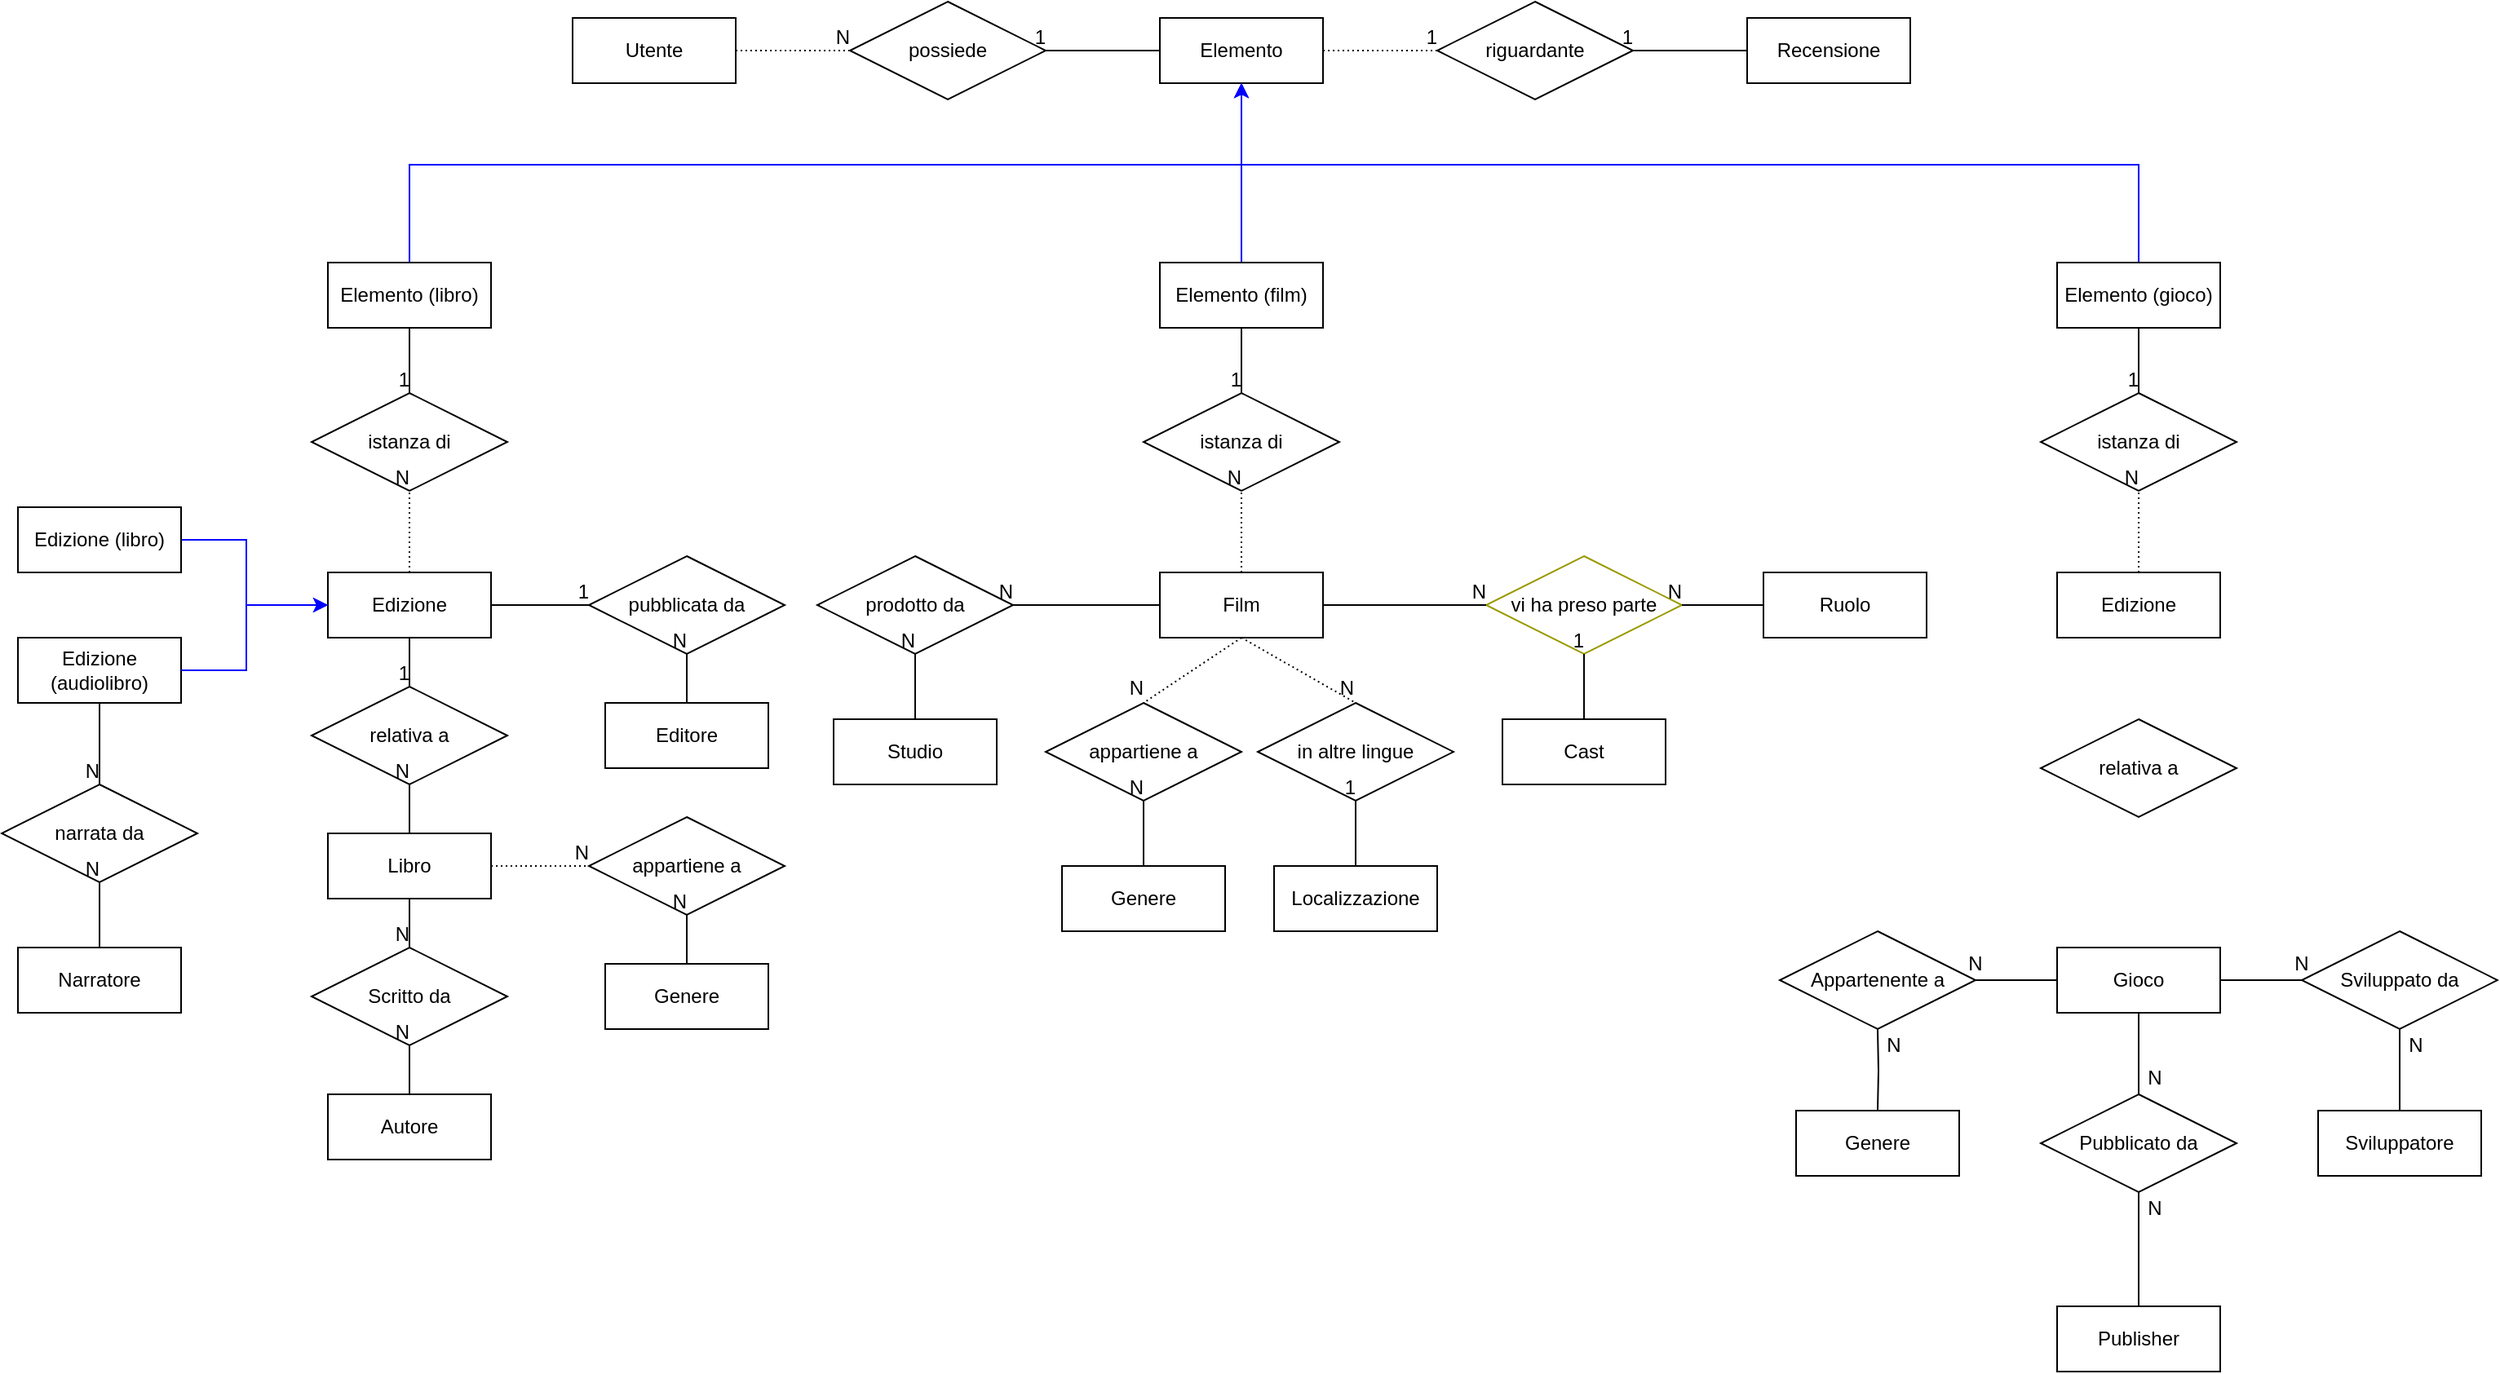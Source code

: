 <mxfile version="12.9.3" type="github">
  <diagram id="FoXHVSJyHW5h0L9yU_9n" name="Page-1">
    <mxGraphModel dx="2249" dy="791" grid="1" gridSize="10" guides="1" tooltips="1" connect="1" arrows="1" fold="1" page="1" pageScale="1" pageWidth="827" pageHeight="1169" math="0" shadow="0">
      <root>
        <mxCell id="0" />
        <mxCell id="1" parent="0" />
        <mxCell id="wSKS0dLSjuZj5_SLKuEP-1" value="Utente" style="whiteSpace=wrap;html=1;align=center;" parent="1" vertex="1">
          <mxGeometry x="40" y="50" width="100" height="40" as="geometry" />
        </mxCell>
        <mxCell id="wSKS0dLSjuZj5_SLKuEP-2" value="possiede" style="shape=rhombus;perimeter=rhombusPerimeter;whiteSpace=wrap;html=1;align=center;" parent="1" vertex="1">
          <mxGeometry x="210" y="40" width="120" height="60" as="geometry" />
        </mxCell>
        <mxCell id="wSKS0dLSjuZj5_SLKuEP-3" value="Elemento" style="whiteSpace=wrap;html=1;align=center;" parent="1" vertex="1">
          <mxGeometry x="400" y="50" width="100" height="40" as="geometry" />
        </mxCell>
        <mxCell id="wSKS0dLSjuZj5_SLKuEP-4" style="edgeStyle=orthogonalEdgeStyle;rounded=0;orthogonalLoop=1;jettySize=auto;html=1;exitX=0.5;exitY=0;exitDx=0;exitDy=0;entryX=0.5;entryY=1;entryDx=0;entryDy=0;strokeColor=#0000FF;" parent="1" source="wSKS0dLSjuZj5_SLKuEP-5" target="wSKS0dLSjuZj5_SLKuEP-3" edge="1">
          <mxGeometry relative="1" as="geometry">
            <Array as="points">
              <mxPoint x="-60" y="140" />
              <mxPoint x="450" y="140" />
            </Array>
          </mxGeometry>
        </mxCell>
        <mxCell id="wSKS0dLSjuZj5_SLKuEP-5" value="Elemento (libro)" style="whiteSpace=wrap;html=1;align=center;" parent="1" vertex="1">
          <mxGeometry x="-110" y="200" width="100" height="40" as="geometry" />
        </mxCell>
        <mxCell id="wSKS0dLSjuZj5_SLKuEP-6" style="edgeStyle=orthogonalEdgeStyle;rounded=0;orthogonalLoop=1;jettySize=auto;html=1;exitX=0.5;exitY=0;exitDx=0;exitDy=0;entryX=0.5;entryY=1;entryDx=0;entryDy=0;strokeColor=#0000FF;" parent="1" source="wSKS0dLSjuZj5_SLKuEP-7" target="wSKS0dLSjuZj5_SLKuEP-3" edge="1">
          <mxGeometry relative="1" as="geometry" />
        </mxCell>
        <mxCell id="wSKS0dLSjuZj5_SLKuEP-7" value="Elemento (film)" style="whiteSpace=wrap;html=1;align=center;" parent="1" vertex="1">
          <mxGeometry x="400" y="200" width="100" height="40" as="geometry" />
        </mxCell>
        <mxCell id="wSKS0dLSjuZj5_SLKuEP-8" style="edgeStyle=orthogonalEdgeStyle;rounded=0;orthogonalLoop=1;jettySize=auto;html=1;entryX=0.5;entryY=1;entryDx=0;entryDy=0;strokeColor=#0000FF;" parent="1" source="wSKS0dLSjuZj5_SLKuEP-9" target="wSKS0dLSjuZj5_SLKuEP-3" edge="1">
          <mxGeometry relative="1" as="geometry">
            <mxPoint x="550" y="100" as="targetPoint" />
            <Array as="points">
              <mxPoint x="1000" y="140" />
              <mxPoint x="450" y="140" />
            </Array>
          </mxGeometry>
        </mxCell>
        <mxCell id="wSKS0dLSjuZj5_SLKuEP-9" value="Elemento (gioco)" style="whiteSpace=wrap;html=1;align=center;" parent="1" vertex="1">
          <mxGeometry x="950" y="200" width="100" height="40" as="geometry" />
        </mxCell>
        <mxCell id="wSKS0dLSjuZj5_SLKuEP-10" value="" style="endArrow=none;html=1;rounded=0;dashed=1;dashPattern=1 2;entryX=0;entryY=0.5;entryDx=0;entryDy=0;exitX=1;exitY=0.5;exitDx=0;exitDy=0;" parent="1" source="wSKS0dLSjuZj5_SLKuEP-1" target="wSKS0dLSjuZj5_SLKuEP-2" edge="1">
          <mxGeometry relative="1" as="geometry">
            <mxPoint x="100" y="170" as="sourcePoint" />
            <mxPoint x="260" y="170" as="targetPoint" />
          </mxGeometry>
        </mxCell>
        <mxCell id="wSKS0dLSjuZj5_SLKuEP-11" value="N" style="resizable=0;html=1;align=right;verticalAlign=bottom;" parent="wSKS0dLSjuZj5_SLKuEP-10" connectable="0" vertex="1">
          <mxGeometry x="1" relative="1" as="geometry" />
        </mxCell>
        <mxCell id="wSKS0dLSjuZj5_SLKuEP-12" value="" style="endArrow=none;html=1;rounded=0;entryX=1;entryY=0.5;entryDx=0;entryDy=0;exitX=0;exitY=0.5;exitDx=0;exitDy=0;" parent="1" source="wSKS0dLSjuZj5_SLKuEP-3" target="wSKS0dLSjuZj5_SLKuEP-2" edge="1">
          <mxGeometry relative="1" as="geometry">
            <mxPoint x="160" y="320" as="sourcePoint" />
            <mxPoint x="320" y="320" as="targetPoint" />
          </mxGeometry>
        </mxCell>
        <mxCell id="wSKS0dLSjuZj5_SLKuEP-13" value="1" style="resizable=0;html=1;align=right;verticalAlign=bottom;" parent="wSKS0dLSjuZj5_SLKuEP-12" connectable="0" vertex="1">
          <mxGeometry x="1" relative="1" as="geometry" />
        </mxCell>
        <mxCell id="wSKS0dLSjuZj5_SLKuEP-14" value="riguardante" style="shape=rhombus;perimeter=rhombusPerimeter;whiteSpace=wrap;html=1;align=center;" parent="1" vertex="1">
          <mxGeometry x="570" y="40" width="120" height="60" as="geometry" />
        </mxCell>
        <mxCell id="wSKS0dLSjuZj5_SLKuEP-15" value="Recensione" style="whiteSpace=wrap;html=1;align=center;" parent="1" vertex="1">
          <mxGeometry x="760" y="50" width="100" height="40" as="geometry" />
        </mxCell>
        <mxCell id="wSKS0dLSjuZj5_SLKuEP-16" value="" style="endArrow=none;html=1;rounded=0;dashed=1;dashPattern=1 2;strokeColor=#000000;entryX=0;entryY=0.5;entryDx=0;entryDy=0;exitX=1;exitY=0.5;exitDx=0;exitDy=0;" parent="1" source="wSKS0dLSjuZj5_SLKuEP-3" target="wSKS0dLSjuZj5_SLKuEP-14" edge="1">
          <mxGeometry relative="1" as="geometry">
            <mxPoint x="350" y="300" as="sourcePoint" />
            <mxPoint x="510" y="300" as="targetPoint" />
          </mxGeometry>
        </mxCell>
        <mxCell id="wSKS0dLSjuZj5_SLKuEP-17" value="1" style="resizable=0;html=1;align=right;verticalAlign=bottom;" parent="wSKS0dLSjuZj5_SLKuEP-16" connectable="0" vertex="1">
          <mxGeometry x="1" relative="1" as="geometry" />
        </mxCell>
        <mxCell id="wSKS0dLSjuZj5_SLKuEP-18" value="" style="endArrow=none;html=1;rounded=0;strokeColor=#000000;entryX=1;entryY=0.5;entryDx=0;entryDy=0;exitX=0;exitY=0.5;exitDx=0;exitDy=0;" parent="1" source="wSKS0dLSjuZj5_SLKuEP-15" target="wSKS0dLSjuZj5_SLKuEP-14" edge="1">
          <mxGeometry relative="1" as="geometry">
            <mxPoint x="350" y="300" as="sourcePoint" />
            <mxPoint x="510" y="300" as="targetPoint" />
          </mxGeometry>
        </mxCell>
        <mxCell id="wSKS0dLSjuZj5_SLKuEP-19" value="1" style="resizable=0;html=1;align=right;verticalAlign=bottom;" parent="wSKS0dLSjuZj5_SLKuEP-18" connectable="0" vertex="1">
          <mxGeometry x="1" relative="1" as="geometry" />
        </mxCell>
        <mxCell id="wSKS0dLSjuZj5_SLKuEP-20" value="Edizione" style="whiteSpace=wrap;html=1;align=center;" parent="1" vertex="1">
          <mxGeometry x="-110" y="390" width="100" height="40" as="geometry" />
        </mxCell>
        <mxCell id="wSKS0dLSjuZj5_SLKuEP-21" value="istanza di" style="shape=rhombus;perimeter=rhombusPerimeter;whiteSpace=wrap;html=1;align=center;" parent="1" vertex="1">
          <mxGeometry x="-120" y="280" width="120" height="60" as="geometry" />
        </mxCell>
        <mxCell id="wSKS0dLSjuZj5_SLKuEP-30" style="edgeStyle=orthogonalEdgeStyle;rounded=0;orthogonalLoop=1;jettySize=auto;html=1;entryX=0;entryY=0.5;entryDx=0;entryDy=0;strokeColor=#0000FF;" parent="1" source="wSKS0dLSjuZj5_SLKuEP-22" target="wSKS0dLSjuZj5_SLKuEP-20" edge="1">
          <mxGeometry relative="1" as="geometry">
            <Array as="points">
              <mxPoint x="-160" y="370" />
              <mxPoint x="-160" y="410" />
            </Array>
          </mxGeometry>
        </mxCell>
        <mxCell id="wSKS0dLSjuZj5_SLKuEP-22" value="Edizione (libro)" style="whiteSpace=wrap;html=1;align=center;" parent="1" vertex="1">
          <mxGeometry x="-300" y="350" width="100" height="40" as="geometry" />
        </mxCell>
        <mxCell id="wSKS0dLSjuZj5_SLKuEP-23" value="Edizione (audiolibro)" style="whiteSpace=wrap;html=1;align=center;" parent="1" vertex="1">
          <mxGeometry x="-300" y="430" width="100" height="40" as="geometry" />
        </mxCell>
        <mxCell id="wSKS0dLSjuZj5_SLKuEP-25" value="" style="endArrow=none;html=1;rounded=0;exitX=0.5;exitY=1;exitDx=0;exitDy=0;entryX=0.5;entryY=0;entryDx=0;entryDy=0;" parent="1" source="wSKS0dLSjuZj5_SLKuEP-5" target="wSKS0dLSjuZj5_SLKuEP-21" edge="1">
          <mxGeometry relative="1" as="geometry">
            <mxPoint x="210" y="370" as="sourcePoint" />
            <mxPoint x="370" y="370" as="targetPoint" />
          </mxGeometry>
        </mxCell>
        <mxCell id="wSKS0dLSjuZj5_SLKuEP-26" value="1" style="resizable=0;html=1;align=right;verticalAlign=bottom;" parent="wSKS0dLSjuZj5_SLKuEP-25" connectable="0" vertex="1">
          <mxGeometry x="1" relative="1" as="geometry" />
        </mxCell>
        <mxCell id="wSKS0dLSjuZj5_SLKuEP-27" value="" style="endArrow=none;html=1;rounded=0;dashed=1;dashPattern=1 2;entryX=0.5;entryY=1;entryDx=0;entryDy=0;exitX=0.5;exitY=0;exitDx=0;exitDy=0;" parent="1" source="wSKS0dLSjuZj5_SLKuEP-20" target="wSKS0dLSjuZj5_SLKuEP-21" edge="1">
          <mxGeometry relative="1" as="geometry">
            <mxPoint x="-60" y="380" as="sourcePoint" />
            <mxPoint x="110" y="370" as="targetPoint" />
          </mxGeometry>
        </mxCell>
        <mxCell id="wSKS0dLSjuZj5_SLKuEP-28" value="N" style="resizable=0;html=1;align=right;verticalAlign=bottom;" parent="wSKS0dLSjuZj5_SLKuEP-27" connectable="0" vertex="1">
          <mxGeometry x="1" relative="1" as="geometry" />
        </mxCell>
        <mxCell id="wSKS0dLSjuZj5_SLKuEP-34" style="edgeStyle=orthogonalEdgeStyle;rounded=0;orthogonalLoop=1;jettySize=auto;html=1;entryX=0;entryY=0.5;entryDx=0;entryDy=0;exitX=1;exitY=0.5;exitDx=0;exitDy=0;strokeColor=#0000FF;" parent="1" source="wSKS0dLSjuZj5_SLKuEP-23" target="wSKS0dLSjuZj5_SLKuEP-20" edge="1">
          <mxGeometry relative="1" as="geometry">
            <mxPoint x="50" y="490" as="sourcePoint" />
            <mxPoint x="100" y="380" as="targetPoint" />
            <Array as="points">
              <mxPoint x="-160" y="450" />
              <mxPoint x="-160" y="410" />
            </Array>
          </mxGeometry>
        </mxCell>
        <mxCell id="wSKS0dLSjuZj5_SLKuEP-36" value="Libro" style="whiteSpace=wrap;html=1;align=center;" parent="1" vertex="1">
          <mxGeometry x="-110" y="550" width="100" height="40" as="geometry" />
        </mxCell>
        <mxCell id="wSKS0dLSjuZj5_SLKuEP-37" value="relativa a" style="shape=rhombus;perimeter=rhombusPerimeter;whiteSpace=wrap;html=1;align=center;" parent="1" vertex="1">
          <mxGeometry x="-120" y="460" width="120" height="60" as="geometry" />
        </mxCell>
        <mxCell id="wSKS0dLSjuZj5_SLKuEP-38" value="" style="endArrow=none;html=1;rounded=0;strokeColor=#000000;entryX=0.5;entryY=1;entryDx=0;entryDy=0;exitX=0.5;exitY=0;exitDx=0;exitDy=0;" parent="1" source="wSKS0dLSjuZj5_SLKuEP-36" target="wSKS0dLSjuZj5_SLKuEP-37" edge="1">
          <mxGeometry relative="1" as="geometry">
            <mxPoint x="-20" y="380" as="sourcePoint" />
            <mxPoint x="140" y="380" as="targetPoint" />
          </mxGeometry>
        </mxCell>
        <mxCell id="wSKS0dLSjuZj5_SLKuEP-39" value="N" style="resizable=0;html=1;align=right;verticalAlign=bottom;" parent="wSKS0dLSjuZj5_SLKuEP-38" connectable="0" vertex="1">
          <mxGeometry x="1" relative="1" as="geometry" />
        </mxCell>
        <mxCell id="wSKS0dLSjuZj5_SLKuEP-40" value="" style="endArrow=none;html=1;rounded=0;strokeColor=#000000;entryX=0.5;entryY=0;entryDx=0;entryDy=0;exitX=0.5;exitY=1;exitDx=0;exitDy=0;" parent="1" source="wSKS0dLSjuZj5_SLKuEP-20" target="wSKS0dLSjuZj5_SLKuEP-37" edge="1">
          <mxGeometry relative="1" as="geometry">
            <mxPoint x="-20" y="380" as="sourcePoint" />
            <mxPoint x="140" y="380" as="targetPoint" />
          </mxGeometry>
        </mxCell>
        <mxCell id="wSKS0dLSjuZj5_SLKuEP-41" value="1" style="resizable=0;html=1;align=right;verticalAlign=bottom;" parent="wSKS0dLSjuZj5_SLKuEP-40" connectable="0" vertex="1">
          <mxGeometry x="1" relative="1" as="geometry">
            <mxPoint x="0.03" as="offset" />
          </mxGeometry>
        </mxCell>
        <mxCell id="wSKS0dLSjuZj5_SLKuEP-42" value="Autore" style="whiteSpace=wrap;html=1;align=center;" parent="1" vertex="1">
          <mxGeometry x="-110" y="710" width="100" height="40" as="geometry" />
        </mxCell>
        <mxCell id="wSKS0dLSjuZj5_SLKuEP-43" value="Scritto da" style="shape=rhombus;perimeter=rhombusPerimeter;whiteSpace=wrap;html=1;align=center;" parent="1" vertex="1">
          <mxGeometry x="-120" y="620" width="120" height="60" as="geometry" />
        </mxCell>
        <mxCell id="wSKS0dLSjuZj5_SLKuEP-44" value="" style="endArrow=none;html=1;rounded=0;strokeColor=#000000;entryX=0.5;entryY=0;entryDx=0;entryDy=0;exitX=0.5;exitY=1;exitDx=0;exitDy=0;" parent="1" source="wSKS0dLSjuZj5_SLKuEP-36" target="wSKS0dLSjuZj5_SLKuEP-43" edge="1">
          <mxGeometry relative="1" as="geometry">
            <mxPoint x="-60" y="450" as="sourcePoint" />
            <mxPoint x="100" y="450" as="targetPoint" />
          </mxGeometry>
        </mxCell>
        <mxCell id="wSKS0dLSjuZj5_SLKuEP-45" value="N" style="resizable=0;html=1;align=right;verticalAlign=bottom;" parent="wSKS0dLSjuZj5_SLKuEP-44" connectable="0" vertex="1">
          <mxGeometry x="1" relative="1" as="geometry" />
        </mxCell>
        <mxCell id="wSKS0dLSjuZj5_SLKuEP-50" value="" style="endArrow=none;html=1;rounded=0;strokeColor=#000000;entryX=0.5;entryY=1;entryDx=0;entryDy=0;exitX=0.5;exitY=0;exitDx=0;exitDy=0;" parent="1" source="wSKS0dLSjuZj5_SLKuEP-42" target="wSKS0dLSjuZj5_SLKuEP-43" edge="1">
          <mxGeometry relative="1" as="geometry">
            <mxPoint x="-420" y="570" as="sourcePoint" />
            <mxPoint x="-210" y="710" as="targetPoint" />
          </mxGeometry>
        </mxCell>
        <mxCell id="wSKS0dLSjuZj5_SLKuEP-51" value="N" style="resizable=0;html=1;align=right;verticalAlign=bottom;" parent="wSKS0dLSjuZj5_SLKuEP-50" connectable="0" vertex="1">
          <mxGeometry x="1" relative="1" as="geometry" />
        </mxCell>
        <mxCell id="wSKS0dLSjuZj5_SLKuEP-52" value="pubblicata da" style="shape=rhombus;perimeter=rhombusPerimeter;whiteSpace=wrap;html=1;align=center;" parent="1" vertex="1">
          <mxGeometry x="50" y="380" width="120" height="60" as="geometry" />
        </mxCell>
        <mxCell id="wSKS0dLSjuZj5_SLKuEP-53" value="Editore" style="whiteSpace=wrap;html=1;align=center;" parent="1" vertex="1">
          <mxGeometry x="60" y="470" width="100" height="40" as="geometry" />
        </mxCell>
        <mxCell id="wSKS0dLSjuZj5_SLKuEP-54" value="" style="endArrow=none;html=1;rounded=0;strokeColor=#000000;entryX=0;entryY=0.5;entryDx=0;entryDy=0;exitX=1;exitY=0.5;exitDx=0;exitDy=0;" parent="1" source="wSKS0dLSjuZj5_SLKuEP-20" target="wSKS0dLSjuZj5_SLKuEP-52" edge="1">
          <mxGeometry relative="1" as="geometry">
            <mxPoint x="-30" y="470" as="sourcePoint" />
            <mxPoint x="130" y="470" as="targetPoint" />
          </mxGeometry>
        </mxCell>
        <mxCell id="wSKS0dLSjuZj5_SLKuEP-55" value="1" style="resizable=0;html=1;align=right;verticalAlign=bottom;" parent="wSKS0dLSjuZj5_SLKuEP-54" connectable="0" vertex="1">
          <mxGeometry x="1" relative="1" as="geometry" />
        </mxCell>
        <mxCell id="wSKS0dLSjuZj5_SLKuEP-56" value="" style="endArrow=none;html=1;rounded=0;strokeColor=#000000;entryX=0.5;entryY=1;entryDx=0;entryDy=0;exitX=0.5;exitY=0;exitDx=0;exitDy=0;" parent="1" source="wSKS0dLSjuZj5_SLKuEP-53" target="wSKS0dLSjuZj5_SLKuEP-52" edge="1">
          <mxGeometry relative="1" as="geometry">
            <mxPoint x="-30" y="470" as="sourcePoint" />
            <mxPoint x="130" y="470" as="targetPoint" />
          </mxGeometry>
        </mxCell>
        <mxCell id="wSKS0dLSjuZj5_SLKuEP-57" value="N" style="resizable=0;html=1;align=right;verticalAlign=bottom;" parent="wSKS0dLSjuZj5_SLKuEP-56" connectable="0" vertex="1">
          <mxGeometry x="1" relative="1" as="geometry" />
        </mxCell>
        <mxCell id="wSKS0dLSjuZj5_SLKuEP-61" value="narrata da" style="shape=rhombus;perimeter=rhombusPerimeter;whiteSpace=wrap;html=1;align=center;strokeColor=#000000;" parent="1" vertex="1">
          <mxGeometry x="-310" y="520" width="120" height="60" as="geometry" />
        </mxCell>
        <mxCell id="wSKS0dLSjuZj5_SLKuEP-62" value="Narratore" style="whiteSpace=wrap;html=1;align=center;strokeColor=#000000;" parent="1" vertex="1">
          <mxGeometry x="-300" y="620" width="100" height="40" as="geometry" />
        </mxCell>
        <mxCell id="wSKS0dLSjuZj5_SLKuEP-63" value="" style="endArrow=none;html=1;rounded=0;strokeColor=#000000;entryX=0.5;entryY=0;entryDx=0;entryDy=0;exitX=0.5;exitY=1;exitDx=0;exitDy=0;" parent="1" source="wSKS0dLSjuZj5_SLKuEP-23" target="wSKS0dLSjuZj5_SLKuEP-61" edge="1">
          <mxGeometry relative="1" as="geometry">
            <mxPoint x="50" y="440" as="sourcePoint" />
            <mxPoint x="210" y="440" as="targetPoint" />
          </mxGeometry>
        </mxCell>
        <mxCell id="wSKS0dLSjuZj5_SLKuEP-64" value="N" style="resizable=0;html=1;align=right;verticalAlign=bottom;" parent="wSKS0dLSjuZj5_SLKuEP-63" connectable="0" vertex="1">
          <mxGeometry x="1" relative="1" as="geometry" />
        </mxCell>
        <mxCell id="wSKS0dLSjuZj5_SLKuEP-65" value="" style="endArrow=none;html=1;rounded=0;strokeColor=#000000;entryX=0.5;entryY=1;entryDx=0;entryDy=0;exitX=0.5;exitY=0;exitDx=0;exitDy=0;" parent="1" source="wSKS0dLSjuZj5_SLKuEP-62" target="wSKS0dLSjuZj5_SLKuEP-61" edge="1">
          <mxGeometry relative="1" as="geometry">
            <mxPoint x="50" y="440" as="sourcePoint" />
            <mxPoint x="210" y="440" as="targetPoint" />
          </mxGeometry>
        </mxCell>
        <mxCell id="wSKS0dLSjuZj5_SLKuEP-66" value="N" style="resizable=0;html=1;align=right;verticalAlign=bottom;" parent="wSKS0dLSjuZj5_SLKuEP-65" connectable="0" vertex="1">
          <mxGeometry x="1" relative="1" as="geometry" />
        </mxCell>
        <mxCell id="9WjfIcomwn0SEq8MoQgZ-2" value="Edizione" style="whiteSpace=wrap;html=1;align=center;" parent="1" vertex="1">
          <mxGeometry x="950" y="390" width="100" height="40" as="geometry" />
        </mxCell>
        <mxCell id="9WjfIcomwn0SEq8MoQgZ-3" value="Genere" style="whiteSpace=wrap;html=1;align=center;" parent="1" vertex="1">
          <mxGeometry x="790" y="720" width="100" height="40" as="geometry" />
        </mxCell>
        <mxCell id="9WjfIcomwn0SEq8MoQgZ-4" value="Publisher" style="whiteSpace=wrap;html=1;align=center;" parent="1" vertex="1">
          <mxGeometry x="950" y="840" width="100" height="40" as="geometry" />
        </mxCell>
        <mxCell id="9WjfIcomwn0SEq8MoQgZ-5" value="Sviluppatore" style="whiteSpace=wrap;html=1;align=center;" parent="1" vertex="1">
          <mxGeometry x="1110" y="720" width="100" height="40" as="geometry" />
        </mxCell>
        <mxCell id="9WjfIcomwn0SEq8MoQgZ-60" style="edgeStyle=orthogonalEdgeStyle;rounded=0;orthogonalLoop=1;jettySize=auto;html=1;exitX=0.5;exitY=1;exitDx=0;exitDy=0;entryX=0.5;entryY=0;entryDx=0;entryDy=0;startArrow=none;startFill=0;endArrow=none;endFill=0;strokeColor=#000000;" parent="1" source="9WjfIcomwn0SEq8MoQgZ-8" target="9WjfIcomwn0SEq8MoQgZ-4" edge="1">
          <mxGeometry relative="1" as="geometry" />
        </mxCell>
        <mxCell id="9WjfIcomwn0SEq8MoQgZ-8" value="Pubblicato da" style="shape=rhombus;perimeter=rhombusPerimeter;whiteSpace=wrap;html=1;align=center;" parent="1" vertex="1">
          <mxGeometry x="940" y="710" width="120" height="60" as="geometry" />
        </mxCell>
        <mxCell id="9WjfIcomwn0SEq8MoQgZ-58" style="edgeStyle=orthogonalEdgeStyle;rounded=0;orthogonalLoop=1;jettySize=auto;html=1;exitX=0.5;exitY=1;exitDx=0;exitDy=0;entryX=0.5;entryY=0;entryDx=0;entryDy=0;startArrow=none;startFill=0;endArrow=none;endFill=0;strokeColor=#000000;" parent="1" target="9WjfIcomwn0SEq8MoQgZ-3" edge="1">
          <mxGeometry relative="1" as="geometry">
            <mxPoint x="840" y="670" as="sourcePoint" />
          </mxGeometry>
        </mxCell>
        <mxCell id="9WjfIcomwn0SEq8MoQgZ-9" value="Appartenente a" style="shape=rhombus;perimeter=rhombusPerimeter;whiteSpace=wrap;html=1;align=center;" parent="1" vertex="1">
          <mxGeometry x="780" y="610" width="120" height="60" as="geometry" />
        </mxCell>
        <mxCell id="9WjfIcomwn0SEq8MoQgZ-62" style="edgeStyle=orthogonalEdgeStyle;rounded=0;orthogonalLoop=1;jettySize=auto;html=1;exitX=0.5;exitY=1;exitDx=0;exitDy=0;entryX=0.5;entryY=0;entryDx=0;entryDy=0;startArrow=none;startFill=0;endArrow=none;endFill=0;strokeColor=#000000;" parent="1" source="9WjfIcomwn0SEq8MoQgZ-10" target="9WjfIcomwn0SEq8MoQgZ-5" edge="1">
          <mxGeometry relative="1" as="geometry" />
        </mxCell>
        <mxCell id="9WjfIcomwn0SEq8MoQgZ-10" value="Sviluppato da" style="shape=rhombus;perimeter=rhombusPerimeter;whiteSpace=wrap;html=1;align=center;" parent="1" vertex="1">
          <mxGeometry x="1100" y="610" width="120" height="60" as="geometry" />
        </mxCell>
        <mxCell id="9WjfIcomwn0SEq8MoQgZ-11" value="istanza di" style="shape=rhombus;perimeter=rhombusPerimeter;whiteSpace=wrap;html=1;align=center;" parent="1" vertex="1">
          <mxGeometry x="940" y="280" width="120" height="60" as="geometry" />
        </mxCell>
        <mxCell id="9WjfIcomwn0SEq8MoQgZ-37" value="Localizzazione" style="whiteSpace=wrap;html=1;align=center;" parent="1" vertex="1">
          <mxGeometry x="470" y="570" width="100" height="40" as="geometry" />
        </mxCell>
        <mxCell id="9WjfIcomwn0SEq8MoQgZ-38" value="Studio" style="whiteSpace=wrap;html=1;align=center;" parent="1" vertex="1">
          <mxGeometry x="200" y="480" width="100" height="40" as="geometry" />
        </mxCell>
        <mxCell id="9WjfIcomwn0SEq8MoQgZ-39" value="Ruolo" style="whiteSpace=wrap;html=1;align=center;" parent="1" vertex="1">
          <mxGeometry x="770" y="390" width="100" height="40" as="geometry" />
        </mxCell>
        <mxCell id="9WjfIcomwn0SEq8MoQgZ-40" value="Cast" style="whiteSpace=wrap;html=1;align=center;" parent="1" vertex="1">
          <mxGeometry x="610" y="480" width="100" height="40" as="geometry" />
        </mxCell>
        <mxCell id="9WjfIcomwn0SEq8MoQgZ-41" value="Genere" style="whiteSpace=wrap;html=1;align=center;" parent="1" vertex="1">
          <mxGeometry x="340" y="570" width="100" height="40" as="geometry" />
        </mxCell>
        <mxCell id="9WjfIcomwn0SEq8MoQgZ-42" value="Film" style="whiteSpace=wrap;html=1;align=center;" parent="1" vertex="1">
          <mxGeometry x="400" y="390" width="100" height="40" as="geometry" />
        </mxCell>
        <mxCell id="9WjfIcomwn0SEq8MoQgZ-57" style="edgeStyle=orthogonalEdgeStyle;rounded=0;orthogonalLoop=1;jettySize=auto;html=1;exitX=0;exitY=0.5;exitDx=0;exitDy=0;entryX=1;entryY=0.5;entryDx=0;entryDy=0;startArrow=none;startFill=0;endArrow=none;endFill=0;strokeColor=#000000;" parent="1" source="9WjfIcomwn0SEq8MoQgZ-48" edge="1">
          <mxGeometry relative="1" as="geometry">
            <mxPoint x="900" y="640" as="targetPoint" />
          </mxGeometry>
        </mxCell>
        <mxCell id="9WjfIcomwn0SEq8MoQgZ-59" style="edgeStyle=orthogonalEdgeStyle;rounded=0;orthogonalLoop=1;jettySize=auto;html=1;exitX=0.5;exitY=1;exitDx=0;exitDy=0;entryX=0.5;entryY=0;entryDx=0;entryDy=0;startArrow=none;startFill=0;endArrow=none;endFill=0;strokeColor=#000000;" parent="1" source="9WjfIcomwn0SEq8MoQgZ-48" target="9WjfIcomwn0SEq8MoQgZ-8" edge="1">
          <mxGeometry relative="1" as="geometry" />
        </mxCell>
        <mxCell id="9WjfIcomwn0SEq8MoQgZ-61" style="edgeStyle=orthogonalEdgeStyle;rounded=0;orthogonalLoop=1;jettySize=auto;html=1;exitX=1;exitY=0.5;exitDx=0;exitDy=0;entryX=0;entryY=0.5;entryDx=0;entryDy=0;startArrow=none;startFill=0;endArrow=none;endFill=0;strokeColor=#000000;" parent="1" source="9WjfIcomwn0SEq8MoQgZ-48" target="9WjfIcomwn0SEq8MoQgZ-10" edge="1">
          <mxGeometry relative="1" as="geometry" />
        </mxCell>
        <mxCell id="9WjfIcomwn0SEq8MoQgZ-48" value="Gioco" style="whiteSpace=wrap;html=1;align=center;" parent="1" vertex="1">
          <mxGeometry x="950" y="620" width="100" height="40" as="geometry" />
        </mxCell>
        <mxCell id="9WjfIcomwn0SEq8MoQgZ-49" value="relativa a" style="shape=rhombus;perimeter=rhombusPerimeter;whiteSpace=wrap;html=1;align=center;" parent="1" vertex="1">
          <mxGeometry x="940" y="480" width="120" height="60" as="geometry" />
        </mxCell>
        <mxCell id="9WjfIcomwn0SEq8MoQgZ-63" value="N" style="text;html=1;strokeColor=none;fillColor=none;align=center;verticalAlign=middle;whiteSpace=wrap;rounded=0;" parent="1" vertex="1">
          <mxGeometry x="1150" y="670" width="40" height="20" as="geometry" />
        </mxCell>
        <mxCell id="9WjfIcomwn0SEq8MoQgZ-64" value="N" style="text;html=1;strokeColor=none;fillColor=none;align=center;verticalAlign=middle;whiteSpace=wrap;rounded=0;" parent="1" vertex="1">
          <mxGeometry x="1080" y="620" width="40" height="20" as="geometry" />
        </mxCell>
        <mxCell id="9WjfIcomwn0SEq8MoQgZ-65" value="N" style="text;html=1;strokeColor=none;fillColor=none;align=center;verticalAlign=middle;whiteSpace=wrap;rounded=0;" parent="1" vertex="1">
          <mxGeometry x="990" y="770" width="40" height="20" as="geometry" />
        </mxCell>
        <mxCell id="9WjfIcomwn0SEq8MoQgZ-66" value="N" style="text;html=1;strokeColor=none;fillColor=none;align=center;verticalAlign=middle;whiteSpace=wrap;rounded=0;" parent="1" vertex="1">
          <mxGeometry x="990" y="690" width="40" height="20" as="geometry" />
        </mxCell>
        <mxCell id="9WjfIcomwn0SEq8MoQgZ-67" value="N" style="text;html=1;strokeColor=none;fillColor=none;align=center;verticalAlign=middle;whiteSpace=wrap;rounded=0;" parent="1" vertex="1">
          <mxGeometry x="830" y="670" width="40" height="20" as="geometry" />
        </mxCell>
        <mxCell id="9WjfIcomwn0SEq8MoQgZ-68" value="N" style="text;html=1;strokeColor=none;fillColor=none;align=center;verticalAlign=middle;whiteSpace=wrap;rounded=0;" parent="1" vertex="1">
          <mxGeometry x="880" y="620" width="40" height="20" as="geometry" />
        </mxCell>
        <mxCell id="9WjfIcomwn0SEq8MoQgZ-74" value="appartiene a" style="shape=rhombus;perimeter=rhombusPerimeter;whiteSpace=wrap;html=1;align=center;" parent="1" vertex="1">
          <mxGeometry x="330" y="470" width="120" height="60" as="geometry" />
        </mxCell>
        <mxCell id="9WjfIcomwn0SEq8MoQgZ-75" value="prodotto da" style="shape=rhombus;perimeter=rhombusPerimeter;whiteSpace=wrap;html=1;align=center;" parent="1" vertex="1">
          <mxGeometry x="190" y="380" width="120" height="60" as="geometry" />
        </mxCell>
        <mxCell id="9WjfIcomwn0SEq8MoQgZ-76" value="istanza di" style="shape=rhombus;perimeter=rhombusPerimeter;whiteSpace=wrap;html=1;align=center;" parent="1" vertex="1">
          <mxGeometry x="390" y="280" width="120" height="60" as="geometry" />
        </mxCell>
        <mxCell id="3FT5CN3qB7AC9nDapubh-1" value="" style="endArrow=none;html=1;rounded=0;dashed=1;dashPattern=1 2;entryX=0.5;entryY=1;entryDx=0;entryDy=0;" edge="1" parent="1" source="9WjfIcomwn0SEq8MoQgZ-42" target="9WjfIcomwn0SEq8MoQgZ-76">
          <mxGeometry relative="1" as="geometry">
            <mxPoint x="390" y="290" as="sourcePoint" />
            <mxPoint x="550" y="290" as="targetPoint" />
          </mxGeometry>
        </mxCell>
        <mxCell id="3FT5CN3qB7AC9nDapubh-2" value="N" style="resizable=0;html=1;align=right;verticalAlign=bottom;" connectable="0" vertex="1" parent="3FT5CN3qB7AC9nDapubh-1">
          <mxGeometry x="1" relative="1" as="geometry" />
        </mxCell>
        <mxCell id="3FT5CN3qB7AC9nDapubh-4" value="" style="endArrow=none;html=1;rounded=0;entryX=0.5;entryY=0;entryDx=0;entryDy=0;exitX=0.5;exitY=1;exitDx=0;exitDy=0;" edge="1" parent="1" source="wSKS0dLSjuZj5_SLKuEP-7" target="9WjfIcomwn0SEq8MoQgZ-76">
          <mxGeometry relative="1" as="geometry">
            <mxPoint x="390" y="290" as="sourcePoint" />
            <mxPoint x="550" y="290" as="targetPoint" />
          </mxGeometry>
        </mxCell>
        <mxCell id="3FT5CN3qB7AC9nDapubh-5" value="1" style="resizable=0;html=1;align=right;verticalAlign=bottom;" connectable="0" vertex="1" parent="3FT5CN3qB7AC9nDapubh-4">
          <mxGeometry x="1" relative="1" as="geometry" />
        </mxCell>
        <mxCell id="3FT5CN3qB7AC9nDapubh-6" value="" style="endArrow=none;html=1;rounded=0;entryX=1;entryY=0.5;entryDx=0;entryDy=0;exitX=0;exitY=0.5;exitDx=0;exitDy=0;" edge="1" parent="1" source="9WjfIcomwn0SEq8MoQgZ-42" target="9WjfIcomwn0SEq8MoQgZ-75">
          <mxGeometry relative="1" as="geometry">
            <mxPoint x="200" y="370" as="sourcePoint" />
            <mxPoint x="360" y="370" as="targetPoint" />
          </mxGeometry>
        </mxCell>
        <mxCell id="3FT5CN3qB7AC9nDapubh-7" value="N" style="resizable=0;html=1;align=right;verticalAlign=bottom;" connectable="0" vertex="1" parent="3FT5CN3qB7AC9nDapubh-6">
          <mxGeometry x="1" relative="1" as="geometry" />
        </mxCell>
        <mxCell id="3FT5CN3qB7AC9nDapubh-8" value="" style="endArrow=none;html=1;rounded=0;entryX=0.5;entryY=1;entryDx=0;entryDy=0;exitX=0.5;exitY=0;exitDx=0;exitDy=0;" edge="1" parent="1" source="9WjfIcomwn0SEq8MoQgZ-38" target="9WjfIcomwn0SEq8MoQgZ-75">
          <mxGeometry relative="1" as="geometry">
            <mxPoint x="380" y="390" as="sourcePoint" />
            <mxPoint x="540" y="390" as="targetPoint" />
          </mxGeometry>
        </mxCell>
        <mxCell id="3FT5CN3qB7AC9nDapubh-9" value="N" style="resizable=0;html=1;align=right;verticalAlign=bottom;" connectable="0" vertex="1" parent="3FT5CN3qB7AC9nDapubh-8">
          <mxGeometry x="1" relative="1" as="geometry" />
        </mxCell>
        <mxCell id="3FT5CN3qB7AC9nDapubh-14" value="" style="endArrow=none;html=1;rounded=0;dashed=1;dashPattern=1 2;entryX=0.5;entryY=0;entryDx=0;entryDy=0;exitX=0.5;exitY=1;exitDx=0;exitDy=0;" edge="1" parent="1" source="9WjfIcomwn0SEq8MoQgZ-42" target="9WjfIcomwn0SEq8MoQgZ-74">
          <mxGeometry relative="1" as="geometry">
            <mxPoint x="160" y="510" as="sourcePoint" />
            <mxPoint x="320" y="510" as="targetPoint" />
          </mxGeometry>
        </mxCell>
        <mxCell id="3FT5CN3qB7AC9nDapubh-15" value="N" style="resizable=0;html=1;align=right;verticalAlign=bottom;" connectable="0" vertex="1" parent="3FT5CN3qB7AC9nDapubh-14">
          <mxGeometry x="1" relative="1" as="geometry" />
        </mxCell>
        <mxCell id="3FT5CN3qB7AC9nDapubh-18" value="" style="endArrow=none;html=1;rounded=0;entryX=0.5;entryY=1;entryDx=0;entryDy=0;exitX=0.5;exitY=0;exitDx=0;exitDy=0;" edge="1" parent="1" source="9WjfIcomwn0SEq8MoQgZ-41" target="9WjfIcomwn0SEq8MoQgZ-74">
          <mxGeometry relative="1" as="geometry">
            <mxPoint x="160" y="680" as="sourcePoint" />
            <mxPoint x="320" y="680" as="targetPoint" />
          </mxGeometry>
        </mxCell>
        <mxCell id="3FT5CN3qB7AC9nDapubh-19" value="N" style="resizable=0;html=1;align=right;verticalAlign=bottom;" connectable="0" vertex="1" parent="3FT5CN3qB7AC9nDapubh-18">
          <mxGeometry x="1" relative="1" as="geometry" />
        </mxCell>
        <mxCell id="3FT5CN3qB7AC9nDapubh-24" value="vi ha preso parte" style="shape=rhombus;perimeter=rhombusPerimeter;whiteSpace=wrap;html=1;align=center;strokeColor=#999900;" vertex="1" parent="1">
          <mxGeometry x="600" y="380" width="120" height="60" as="geometry" />
        </mxCell>
        <mxCell id="3FT5CN3qB7AC9nDapubh-26" value="Genere" style="whiteSpace=wrap;html=1;align=center;" vertex="1" parent="1">
          <mxGeometry x="60" y="630" width="100" height="40" as="geometry" />
        </mxCell>
        <mxCell id="3FT5CN3qB7AC9nDapubh-27" value="appartiene a" style="shape=rhombus;perimeter=rhombusPerimeter;whiteSpace=wrap;html=1;align=center;" vertex="1" parent="1">
          <mxGeometry x="50" y="540" width="120" height="60" as="geometry" />
        </mxCell>
        <mxCell id="3FT5CN3qB7AC9nDapubh-28" value="" style="endArrow=none;html=1;rounded=0;dashed=1;dashPattern=1 2;entryX=0;entryY=0.5;entryDx=0;entryDy=0;exitX=1;exitY=0.5;exitDx=0;exitDy=0;" edge="1" parent="1" target="3FT5CN3qB7AC9nDapubh-27" source="wSKS0dLSjuZj5_SLKuEP-36">
          <mxGeometry relative="1" as="geometry">
            <mxPoint x="120" y="640" as="sourcePoint" />
            <mxPoint x="-10" y="660" as="targetPoint" />
          </mxGeometry>
        </mxCell>
        <mxCell id="3FT5CN3qB7AC9nDapubh-29" value="N" style="resizable=0;html=1;align=right;verticalAlign=bottom;" connectable="0" vertex="1" parent="3FT5CN3qB7AC9nDapubh-28">
          <mxGeometry x="1" relative="1" as="geometry" />
        </mxCell>
        <mxCell id="3FT5CN3qB7AC9nDapubh-30" value="" style="endArrow=none;html=1;rounded=0;entryX=0.5;entryY=1;entryDx=0;entryDy=0;exitX=0.5;exitY=0;exitDx=0;exitDy=0;" edge="1" parent="1" source="3FT5CN3qB7AC9nDapubh-26" target="3FT5CN3qB7AC9nDapubh-27">
          <mxGeometry relative="1" as="geometry">
            <mxPoint x="-170" y="830" as="sourcePoint" />
            <mxPoint x="-10" y="830" as="targetPoint" />
          </mxGeometry>
        </mxCell>
        <mxCell id="3FT5CN3qB7AC9nDapubh-31" value="N" style="resizable=0;html=1;align=right;verticalAlign=bottom;" connectable="0" vertex="1" parent="3FT5CN3qB7AC9nDapubh-30">
          <mxGeometry x="1" relative="1" as="geometry" />
        </mxCell>
        <mxCell id="3FT5CN3qB7AC9nDapubh-34" value="" style="endArrow=none;html=1;rounded=0;entryX=0;entryY=0.5;entryDx=0;entryDy=0;exitX=1;exitY=0.5;exitDx=0;exitDy=0;" edge="1" parent="1" source="9WjfIcomwn0SEq8MoQgZ-42" target="3FT5CN3qB7AC9nDapubh-24">
          <mxGeometry relative="1" as="geometry">
            <mxPoint x="330" y="530" as="sourcePoint" />
            <mxPoint x="490" y="530" as="targetPoint" />
          </mxGeometry>
        </mxCell>
        <mxCell id="3FT5CN3qB7AC9nDapubh-35" value="N" style="resizable=0;html=1;align=right;verticalAlign=bottom;" connectable="0" vertex="1" parent="3FT5CN3qB7AC9nDapubh-34">
          <mxGeometry x="1" relative="1" as="geometry" />
        </mxCell>
        <mxCell id="3FT5CN3qB7AC9nDapubh-36" value="" style="endArrow=none;html=1;rounded=0;entryX=0.5;entryY=1;entryDx=0;entryDy=0;exitX=0.5;exitY=0;exitDx=0;exitDy=0;" edge="1" parent="1" source="9WjfIcomwn0SEq8MoQgZ-40" target="3FT5CN3qB7AC9nDapubh-24">
          <mxGeometry relative="1" as="geometry">
            <mxPoint x="540" y="559.5" as="sourcePoint" />
            <mxPoint x="700" y="559.5" as="targetPoint" />
          </mxGeometry>
        </mxCell>
        <mxCell id="3FT5CN3qB7AC9nDapubh-37" value="1" style="resizable=0;html=1;align=right;verticalAlign=bottom;" connectable="0" vertex="1" parent="3FT5CN3qB7AC9nDapubh-36">
          <mxGeometry x="1" relative="1" as="geometry" />
        </mxCell>
        <mxCell id="3FT5CN3qB7AC9nDapubh-43" value="" style="endArrow=none;html=1;rounded=0;exitX=0;exitY=0.5;exitDx=0;exitDy=0;entryX=1;entryY=0.5;entryDx=0;entryDy=0;" edge="1" parent="1" source="9WjfIcomwn0SEq8MoQgZ-39" target="3FT5CN3qB7AC9nDapubh-24">
          <mxGeometry relative="1" as="geometry">
            <mxPoint x="570" y="720" as="sourcePoint" />
            <mxPoint x="730" y="720" as="targetPoint" />
          </mxGeometry>
        </mxCell>
        <mxCell id="3FT5CN3qB7AC9nDapubh-44" value="N" style="resizable=0;html=1;align=right;verticalAlign=bottom;" connectable="0" vertex="1" parent="3FT5CN3qB7AC9nDapubh-43">
          <mxGeometry x="1" relative="1" as="geometry" />
        </mxCell>
        <mxCell id="3FT5CN3qB7AC9nDapubh-45" value="in altre lingue" style="shape=rhombus;perimeter=rhombusPerimeter;whiteSpace=wrap;html=1;align=center;" vertex="1" parent="1">
          <mxGeometry x="460" y="470" width="120" height="60" as="geometry" />
        </mxCell>
        <mxCell id="3FT5CN3qB7AC9nDapubh-50" value="" style="endArrow=none;html=1;rounded=0;dashed=1;dashPattern=1 2;exitX=0.5;exitY=1;exitDx=0;exitDy=0;entryX=0.5;entryY=0;entryDx=0;entryDy=0;" edge="1" parent="1" source="9WjfIcomwn0SEq8MoQgZ-42" target="3FT5CN3qB7AC9nDapubh-45">
          <mxGeometry relative="1" as="geometry">
            <mxPoint x="240" y="720" as="sourcePoint" />
            <mxPoint x="400" y="720" as="targetPoint" />
          </mxGeometry>
        </mxCell>
        <mxCell id="3FT5CN3qB7AC9nDapubh-51" value="N" style="resizable=0;html=1;align=right;verticalAlign=bottom;" connectable="0" vertex="1" parent="3FT5CN3qB7AC9nDapubh-50">
          <mxGeometry x="1" relative="1" as="geometry" />
        </mxCell>
        <mxCell id="3FT5CN3qB7AC9nDapubh-52" value="" style="endArrow=none;html=1;rounded=0;entryX=0.5;entryY=1;entryDx=0;entryDy=0;exitX=0.5;exitY=0;exitDx=0;exitDy=0;" edge="1" parent="1" source="9WjfIcomwn0SEq8MoQgZ-37" target="3FT5CN3qB7AC9nDapubh-45">
          <mxGeometry relative="1" as="geometry">
            <mxPoint x="160" y="690" as="sourcePoint" />
            <mxPoint x="320" y="690" as="targetPoint" />
          </mxGeometry>
        </mxCell>
        <mxCell id="3FT5CN3qB7AC9nDapubh-53" value="1" style="resizable=0;html=1;align=right;verticalAlign=bottom;" connectable="0" vertex="1" parent="3FT5CN3qB7AC9nDapubh-52">
          <mxGeometry x="1" relative="1" as="geometry" />
        </mxCell>
        <mxCell id="3FT5CN3qB7AC9nDapubh-55" value="" style="endArrow=none;html=1;rounded=0;exitX=0.5;exitY=1;exitDx=0;exitDy=0;entryX=0.5;entryY=0;entryDx=0;entryDy=0;" edge="1" parent="1" source="wSKS0dLSjuZj5_SLKuEP-9" target="9WjfIcomwn0SEq8MoQgZ-11">
          <mxGeometry relative="1" as="geometry">
            <mxPoint x="710" y="320" as="sourcePoint" />
            <mxPoint x="870" y="320" as="targetPoint" />
          </mxGeometry>
        </mxCell>
        <mxCell id="3FT5CN3qB7AC9nDapubh-56" value="1" style="resizable=0;html=1;align=right;verticalAlign=bottom;" connectable="0" vertex="1" parent="3FT5CN3qB7AC9nDapubh-55">
          <mxGeometry x="1" relative="1" as="geometry" />
        </mxCell>
        <mxCell id="3FT5CN3qB7AC9nDapubh-57" value="" style="endArrow=none;html=1;rounded=0;dashed=1;dashPattern=1 2;entryX=0.5;entryY=1;entryDx=0;entryDy=0;exitX=0.5;exitY=0;exitDx=0;exitDy=0;" edge="1" parent="1" source="9WjfIcomwn0SEq8MoQgZ-2" target="9WjfIcomwn0SEq8MoQgZ-11">
          <mxGeometry relative="1" as="geometry">
            <mxPoint x="710" y="320" as="sourcePoint" />
            <mxPoint x="870" y="320" as="targetPoint" />
          </mxGeometry>
        </mxCell>
        <mxCell id="3FT5CN3qB7AC9nDapubh-58" value="N" style="resizable=0;html=1;align=right;verticalAlign=bottom;" connectable="0" vertex="1" parent="3FT5CN3qB7AC9nDapubh-57">
          <mxGeometry x="1" relative="1" as="geometry" />
        </mxCell>
      </root>
    </mxGraphModel>
  </diagram>
</mxfile>
